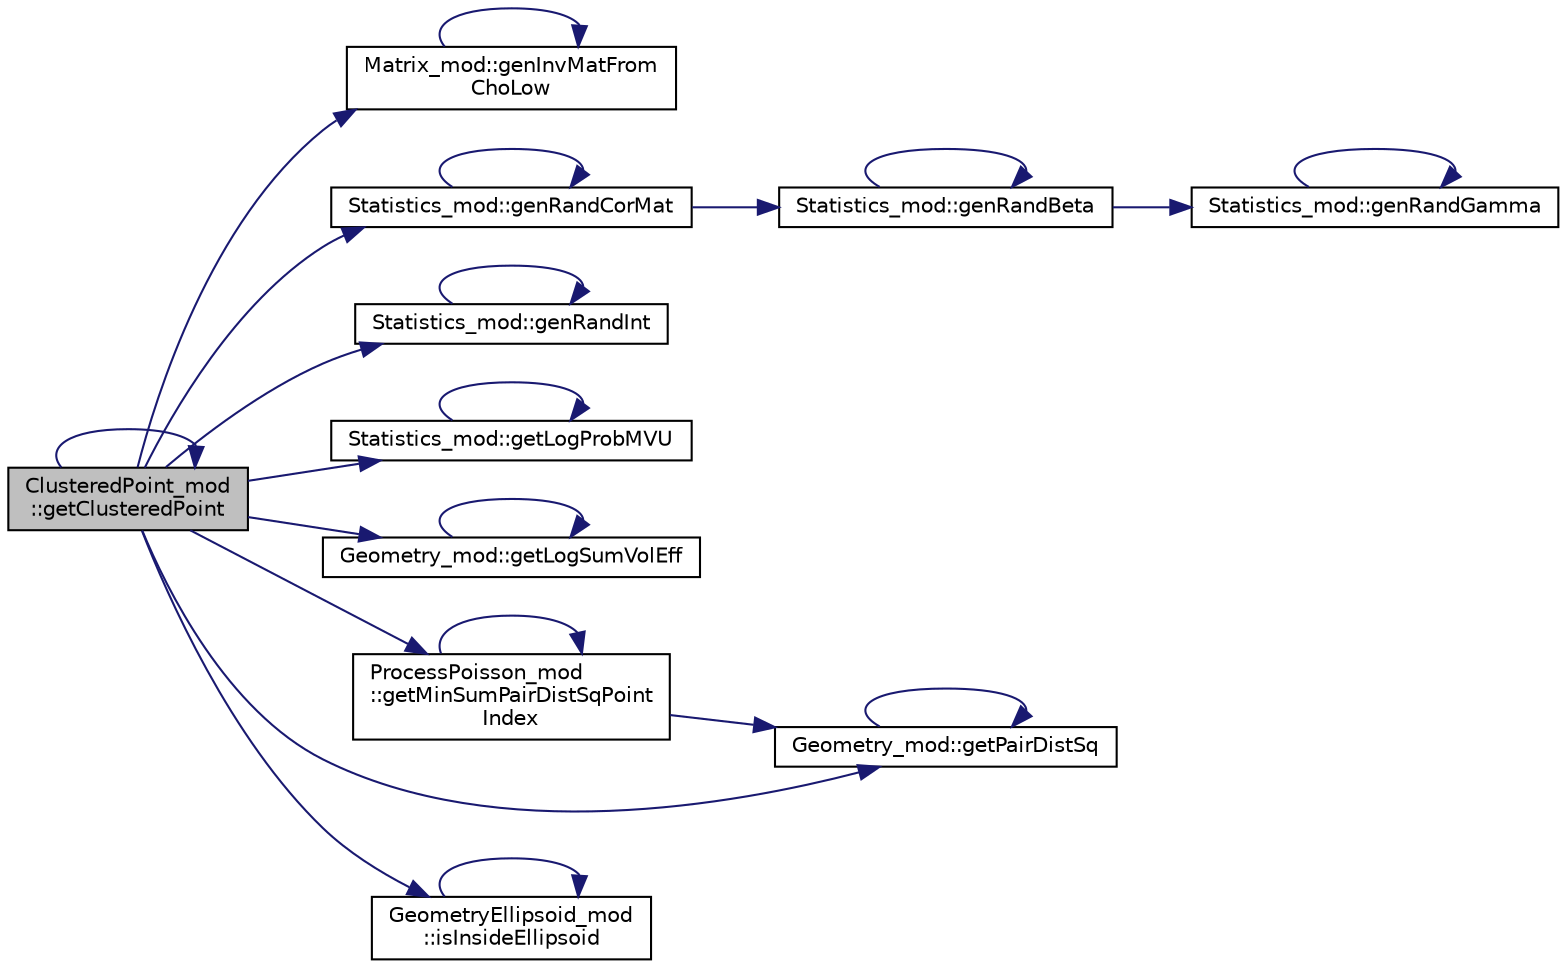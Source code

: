 digraph "ClusteredPoint_mod::getClusteredPoint"
{
 // LATEX_PDF_SIZE
  edge [fontname="Helvetica",fontsize="10",labelfontname="Helvetica",labelfontsize="10"];
  node [fontname="Helvetica",fontsize="10",shape=record];
  rankdir="LR";
  Node1 [label="ClusteredPoint_mod\l::getClusteredPoint",height=0.2,width=0.4,color="black", fillcolor="grey75", style="filled", fontcolor="black",tooltip=" "];
  Node1 -> Node2 [color="midnightblue",fontsize="10",style="solid",fontname="Helvetica"];
  Node2 [label="Matrix_mod::genInvMatFrom\lChoLow",height=0.2,width=0.4,color="black", fillcolor="white", style="filled",URL="$namespaceMatrix__mod.html#a9d5274f6fbae77140a1857d6ef6ee5a3",tooltip="Generate the inverse matrix of a symmetric-positive-definite matrix, whose Cholesky Lower triangle is..."];
  Node2 -> Node2 [color="midnightblue",fontsize="10",style="solid",fontname="Helvetica"];
  Node1 -> Node3 [color="midnightblue",fontsize="10",style="solid",fontname="Helvetica"];
  Node3 [label="Statistics_mod::genRandCorMat",height=0.2,width=0.4,color="black", fillcolor="white", style="filled",URL="$namespaceStatistics__mod.html#a6e27b7f6449081e6a06c6a397f3c86e6",tooltip="Return a random correlation matrix, sample correlation matrices RandCorMat from a distribution propor..."];
  Node3 -> Node4 [color="midnightblue",fontsize="10",style="solid",fontname="Helvetica"];
  Node4 [label="Statistics_mod::genRandBeta",height=0.2,width=0.4,color="black", fillcolor="white", style="filled",URL="$namespaceStatistics__mod.html#a9e32380f02dbc037517b4ce621a63109",tooltip="Return a random Beta-distributed variable."];
  Node4 -> Node4 [color="midnightblue",fontsize="10",style="solid",fontname="Helvetica"];
  Node4 -> Node5 [color="midnightblue",fontsize="10",style="solid",fontname="Helvetica"];
  Node5 [label="Statistics_mod::genRandGamma",height=0.2,width=0.4,color="black", fillcolor="white", style="filled",URL="$namespaceStatistics__mod.html#a849255d41dd4ce2b35b247f27128b4cf",tooltip="Return a Gamma-distributed random number, following the prescription in the GSL library."];
  Node5 -> Node5 [color="midnightblue",fontsize="10",style="solid",fontname="Helvetica"];
  Node3 -> Node3 [color="midnightblue",fontsize="10",style="solid",fontname="Helvetica"];
  Node1 -> Node6 [color="midnightblue",fontsize="10",style="solid",fontname="Helvetica"];
  Node6 [label="Statistics_mod::genRandInt",height=0.2,width=0.4,color="black", fillcolor="white", style="filled",URL="$namespaceStatistics__mod.html#a5ea2ddbbf4700b69f1c8076e336c9687",tooltip="Return an integer uniformly-distributed random integer-valued number in the range [lowerBound ,..."];
  Node6 -> Node6 [color="midnightblue",fontsize="10",style="solid",fontname="Helvetica"];
  Node1 -> Node1 [color="midnightblue",fontsize="10",style="solid",fontname="Helvetica"];
  Node1 -> Node7 [color="midnightblue",fontsize="10",style="solid",fontname="Helvetica"];
  Node7 [label="Statistics_mod::getLogProbMVU",height=0.2,width=0.4,color="black", fillcolor="white", style="filled",URL="$namespaceStatistics__mod.html#ad4f9c197132d2334d1fd59c177873a1b",tooltip="Return the natural logarithm of the probability density function value of a point uniformly distribut..."];
  Node7 -> Node7 [color="midnightblue",fontsize="10",style="solid",fontname="Helvetica"];
  Node1 -> Node8 [color="midnightblue",fontsize="10",style="solid",fontname="Helvetica"];
  Node8 [label="Geometry_mod::getLogSumVolEff",height=0.2,width=0.4,color="black", fillcolor="white", style="filled",URL="$namespaceGeometry__mod.html#af87bff866c5910e3f358d0198c979e23",tooltip="Compute the effective total volume of all bounded ellipsoidal regions together while considering the ..."];
  Node8 -> Node8 [color="midnightblue",fontsize="10",style="solid",fontname="Helvetica"];
  Node1 -> Node9 [color="midnightblue",fontsize="10",style="solid",fontname="Helvetica"];
  Node9 [label="ProcessPoisson_mod\l::getMinSumPairDistSqPoint\lIndex",height=0.2,width=0.4,color="black", fillcolor="white", style="filled",URL="$namespaceProcessPoisson__mod.html#af932fdaf5d4cdf7746eac3189f9f8c2e",tooltip="Return the index ip of the point (among the input set of np nd-dimensional Points) that has the small..."];
  Node9 -> Node9 [color="midnightblue",fontsize="10",style="solid",fontname="Helvetica"];
  Node9 -> Node10 [color="midnightblue",fontsize="10",style="solid",fontname="Helvetica"];
  Node10 [label="Geometry_mod::getPairDistSq",height=0.2,width=0.4,color="black", fillcolor="white", style="filled",URL="$namespaceGeometry__mod.html#aa32b702aade8d0b32d1cdaea67c5ea83",tooltip="Return the matrix of the pairwise distances-squared of the input set of points from each other."];
  Node10 -> Node10 [color="midnightblue",fontsize="10",style="solid",fontname="Helvetica"];
  Node1 -> Node10 [color="midnightblue",fontsize="10",style="solid",fontname="Helvetica"];
  Node1 -> Node11 [color="midnightblue",fontsize="10",style="solid",fontname="Helvetica"];
  Node11 [label="GeometryEllipsoid_mod\l::isInsideEllipsoid",height=0.2,width=0.4,color="black", fillcolor="white", style="filled",URL="$namespaceGeometryEllipsoid__mod.html#afeac7489b547f5e859f0dc626f84276e",tooltip="Return .true. if the input NormedPoint (normalized with respect to the center of the target ellipsoid..."];
  Node11 -> Node11 [color="midnightblue",fontsize="10",style="solid",fontname="Helvetica"];
}
